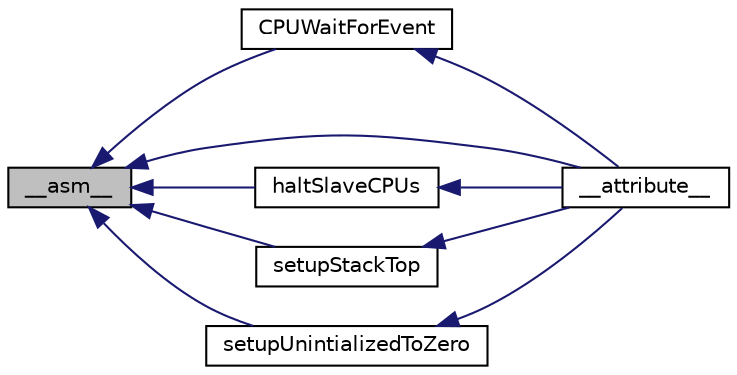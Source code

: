 digraph "__asm__"
{
  edge [fontname="Helvetica",fontsize="10",labelfontname="Helvetica",labelfontsize="10"];
  node [fontname="Helvetica",fontsize="10",shape=record];
  rankdir="LR";
  Node1 [label="__asm__",height=0.2,width=0.4,color="black", fillcolor="grey75", style="filled", fontcolor="black"];
  Node1 -> Node2 [dir="back",color="midnightblue",fontsize="10",style="solid",fontname="Helvetica"];
  Node2 [label="CPUWaitForEvent",height=0.2,width=0.4,color="black", fillcolor="white", style="filled",URL="$d1/df1/raspi3_2crt0_8cpp.html#a1730a8b5f60ff61ab5abcc55c73c6e86"];
  Node2 -> Node3 [dir="back",color="midnightblue",fontsize="10",style="solid",fontname="Helvetica"];
  Node3 [label="__attribute__",height=0.2,width=0.4,color="black", fillcolor="white", style="filled",URL="$d1/df1/raspi3_2crt0_8cpp.html#a91fe37a104d81ff8a5f2a23e64563878"];
  Node1 -> Node4 [dir="back",color="midnightblue",fontsize="10",style="solid",fontname="Helvetica"];
  Node4 [label="haltSlaveCPUs",height=0.2,width=0.4,color="black", fillcolor="white", style="filled",URL="$d1/df1/raspi3_2crt0_8cpp.html#a367dc7c1c333836d004567937d776e9d"];
  Node4 -> Node3 [dir="back",color="midnightblue",fontsize="10",style="solid",fontname="Helvetica"];
  Node1 -> Node5 [dir="back",color="midnightblue",fontsize="10",style="solid",fontname="Helvetica"];
  Node5 [label="setupStackTop",height=0.2,width=0.4,color="black", fillcolor="white", style="filled",URL="$d1/df1/raspi3_2crt0_8cpp.html#a907184ae8759c78d0dffe832e19d517a"];
  Node5 -> Node3 [dir="back",color="midnightblue",fontsize="10",style="solid",fontname="Helvetica"];
  Node1 -> Node6 [dir="back",color="midnightblue",fontsize="10",style="solid",fontname="Helvetica"];
  Node6 [label="setupUnintializedToZero",height=0.2,width=0.4,color="black", fillcolor="white", style="filled",URL="$d1/df1/raspi3_2crt0_8cpp.html#ac7e9bbc8943114c20a589212d4411b54"];
  Node6 -> Node3 [dir="back",color="midnightblue",fontsize="10",style="solid",fontname="Helvetica"];
  Node1 -> Node3 [dir="back",color="midnightblue",fontsize="10",style="solid",fontname="Helvetica"];
}
